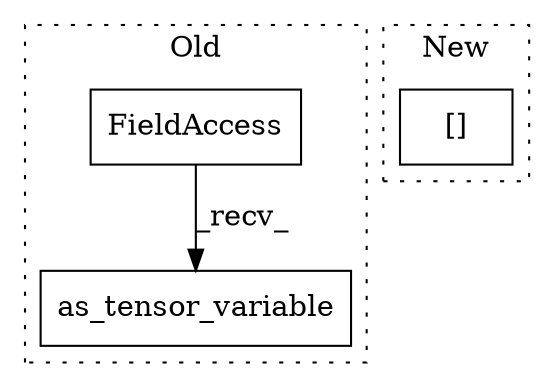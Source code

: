 digraph G {
subgraph cluster0 {
1 [label="as_tensor_variable" a="32" s="38367,38525" l="19,1" shape="box"];
3 [label="FieldAccess" a="22" s="38353" l="13" shape="box"];
label = "Old";
style="dotted";
}
subgraph cluster1 {
2 [label="[]" a="2" s="37996,38003" l="6,1" shape="box"];
label = "New";
style="dotted";
}
3 -> 1 [label="_recv_"];
}